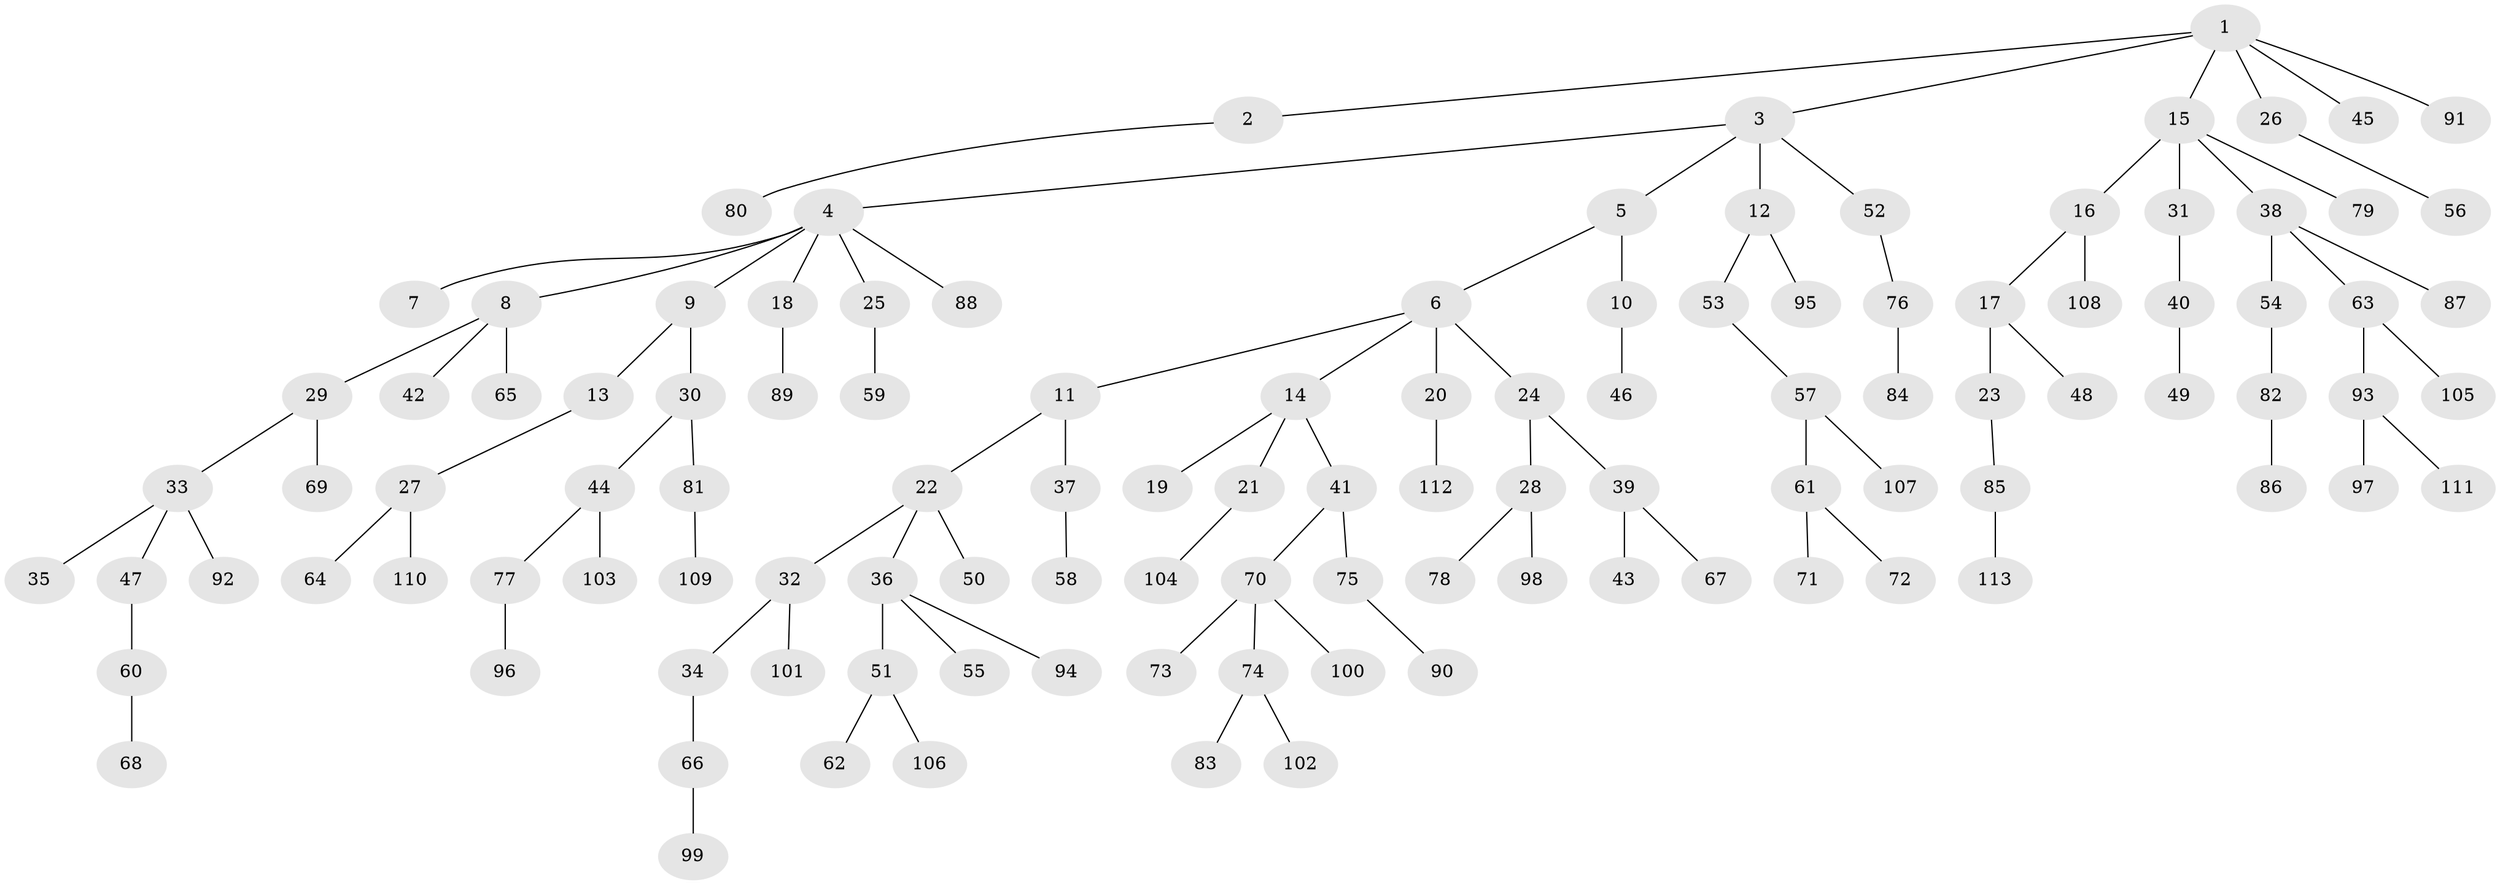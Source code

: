 // Generated by graph-tools (version 1.1) at 2025/50/03/09/25 03:50:18]
// undirected, 113 vertices, 112 edges
graph export_dot {
graph [start="1"]
  node [color=gray90,style=filled];
  1;
  2;
  3;
  4;
  5;
  6;
  7;
  8;
  9;
  10;
  11;
  12;
  13;
  14;
  15;
  16;
  17;
  18;
  19;
  20;
  21;
  22;
  23;
  24;
  25;
  26;
  27;
  28;
  29;
  30;
  31;
  32;
  33;
  34;
  35;
  36;
  37;
  38;
  39;
  40;
  41;
  42;
  43;
  44;
  45;
  46;
  47;
  48;
  49;
  50;
  51;
  52;
  53;
  54;
  55;
  56;
  57;
  58;
  59;
  60;
  61;
  62;
  63;
  64;
  65;
  66;
  67;
  68;
  69;
  70;
  71;
  72;
  73;
  74;
  75;
  76;
  77;
  78;
  79;
  80;
  81;
  82;
  83;
  84;
  85;
  86;
  87;
  88;
  89;
  90;
  91;
  92;
  93;
  94;
  95;
  96;
  97;
  98;
  99;
  100;
  101;
  102;
  103;
  104;
  105;
  106;
  107;
  108;
  109;
  110;
  111;
  112;
  113;
  1 -- 2;
  1 -- 3;
  1 -- 15;
  1 -- 26;
  1 -- 45;
  1 -- 91;
  2 -- 80;
  3 -- 4;
  3 -- 5;
  3 -- 12;
  3 -- 52;
  4 -- 7;
  4 -- 8;
  4 -- 9;
  4 -- 18;
  4 -- 25;
  4 -- 88;
  5 -- 6;
  5 -- 10;
  6 -- 11;
  6 -- 14;
  6 -- 20;
  6 -- 24;
  8 -- 29;
  8 -- 42;
  8 -- 65;
  9 -- 13;
  9 -- 30;
  10 -- 46;
  11 -- 22;
  11 -- 37;
  12 -- 53;
  12 -- 95;
  13 -- 27;
  14 -- 19;
  14 -- 21;
  14 -- 41;
  15 -- 16;
  15 -- 31;
  15 -- 38;
  15 -- 79;
  16 -- 17;
  16 -- 108;
  17 -- 23;
  17 -- 48;
  18 -- 89;
  20 -- 112;
  21 -- 104;
  22 -- 32;
  22 -- 36;
  22 -- 50;
  23 -- 85;
  24 -- 28;
  24 -- 39;
  25 -- 59;
  26 -- 56;
  27 -- 64;
  27 -- 110;
  28 -- 78;
  28 -- 98;
  29 -- 33;
  29 -- 69;
  30 -- 44;
  30 -- 81;
  31 -- 40;
  32 -- 34;
  32 -- 101;
  33 -- 35;
  33 -- 47;
  33 -- 92;
  34 -- 66;
  36 -- 51;
  36 -- 55;
  36 -- 94;
  37 -- 58;
  38 -- 54;
  38 -- 63;
  38 -- 87;
  39 -- 43;
  39 -- 67;
  40 -- 49;
  41 -- 70;
  41 -- 75;
  44 -- 77;
  44 -- 103;
  47 -- 60;
  51 -- 62;
  51 -- 106;
  52 -- 76;
  53 -- 57;
  54 -- 82;
  57 -- 61;
  57 -- 107;
  60 -- 68;
  61 -- 71;
  61 -- 72;
  63 -- 93;
  63 -- 105;
  66 -- 99;
  70 -- 73;
  70 -- 74;
  70 -- 100;
  74 -- 83;
  74 -- 102;
  75 -- 90;
  76 -- 84;
  77 -- 96;
  81 -- 109;
  82 -- 86;
  85 -- 113;
  93 -- 97;
  93 -- 111;
}
